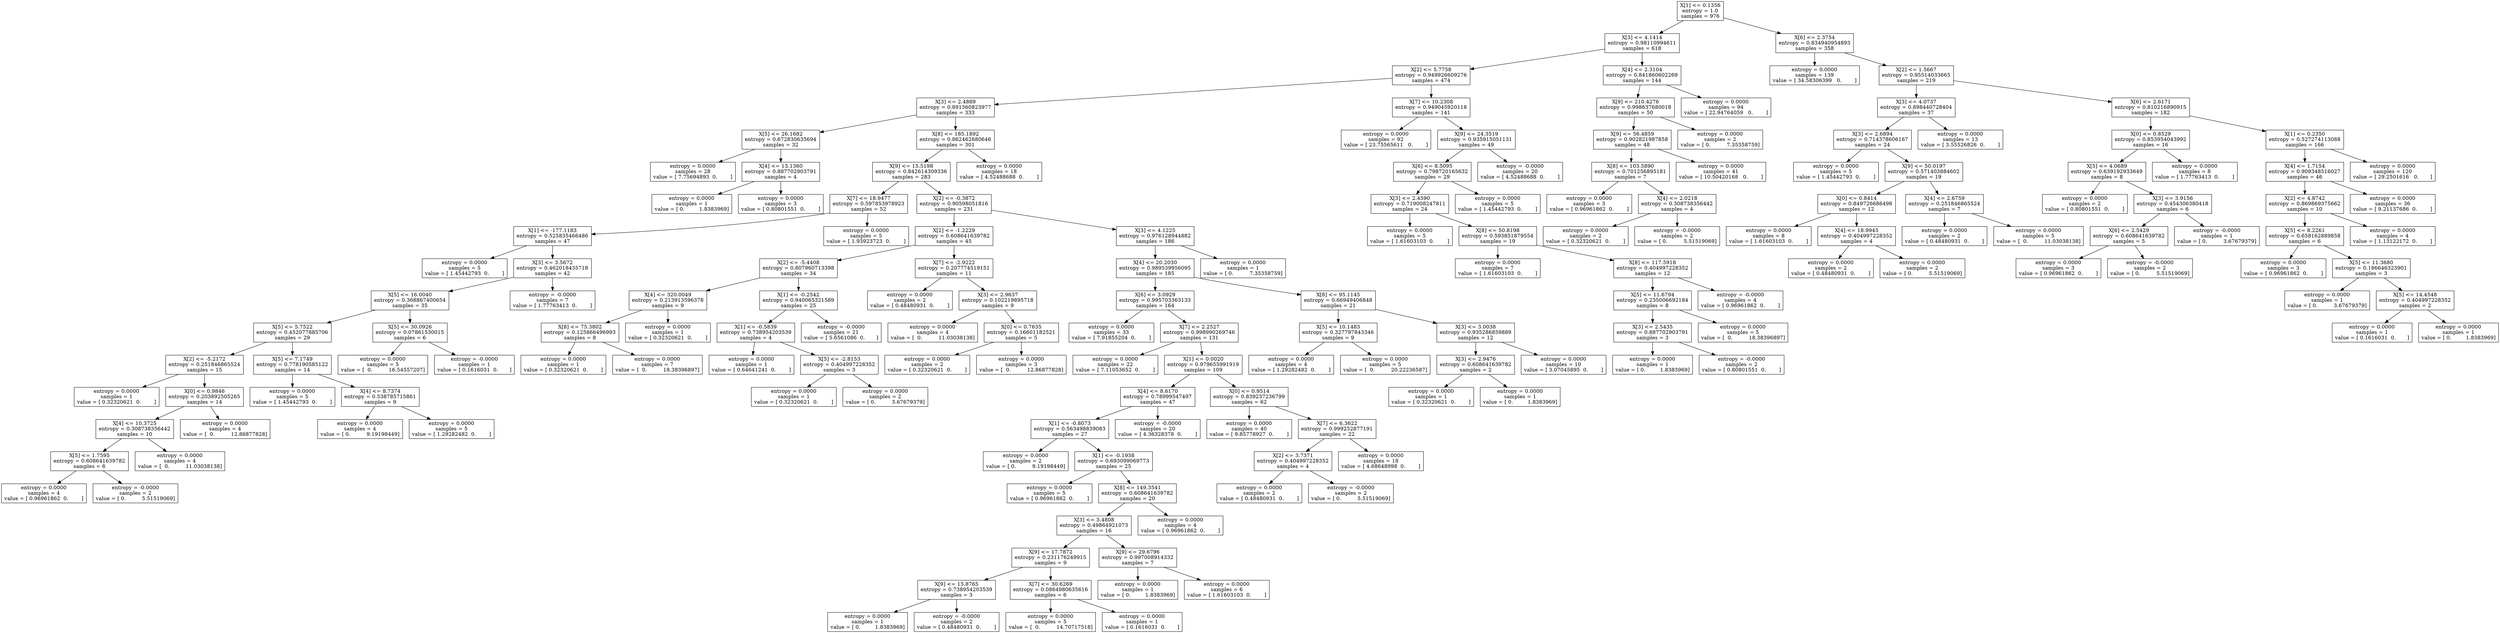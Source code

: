 digraph Tree {
0 [label="X[1] <= 0.1356\nentropy = 1.0\nsamples = 976", shape="box"] ;
1 [label="X[3] <= 4.1414\nentropy = 0.98110994611\nsamples = 618", shape="box"] ;
0 -> 1 ;
2 [label="X[2] <= 5.7758\nentropy = 0.949926609276\nsamples = 474", shape="box"] ;
1 -> 2 ;
3 [label="X[3] <= 2.4889\nentropy = 0.891560823977\nsamples = 333", shape="box"] ;
2 -> 3 ;
4 [label="X[5] <= 26.1682\nentropy = 0.672830635694\nsamples = 32", shape="box"] ;
3 -> 4 ;
5 [label="entropy = 0.0000\nsamples = 28\nvalue = [ 7.75694893  0.        ]", shape="box"] ;
4 -> 5 ;
6 [label="X[4] <= 13.1360\nentropy = 0.887702903791\nsamples = 4", shape="box"] ;
4 -> 6 ;
7 [label="entropy = 0.0000\nsamples = 1\nvalue = [ 0.         1.8383969]", shape="box"] ;
6 -> 7 ;
8 [label="entropy = 0.0000\nsamples = 3\nvalue = [ 0.80801551  0.        ]", shape="box"] ;
6 -> 8 ;
9 [label="X[8] <= 185.1892\nentropy = 0.862462680646\nsamples = 301", shape="box"] ;
3 -> 9 ;
10 [label="X[9] <= 15.5198\nentropy = 0.842614309336\nsamples = 283", shape="box"] ;
9 -> 10 ;
11 [label="X[7] <= 18.9477\nentropy = 0.597853978923\nsamples = 52", shape="box"] ;
10 -> 11 ;
12 [label="X[1] <= -177.1183\nentropy = 0.525835466486\nsamples = 47", shape="box"] ;
11 -> 12 ;
13 [label="entropy = 0.0000\nsamples = 5\nvalue = [ 1.45442793  0.        ]", shape="box"] ;
12 -> 13 ;
14 [label="X[3] <= 3.5672\nentropy = 0.462018435718\nsamples = 42", shape="box"] ;
12 -> 14 ;
15 [label="X[5] <= 16.0040\nentropy = 0.368867400654\nsamples = 35", shape="box"] ;
14 -> 15 ;
16 [label="X[5] <= 5.7522\nentropy = 0.452077885706\nsamples = 29", shape="box"] ;
15 -> 16 ;
17 [label="X[2] <= -5.2172\nentropy = 0.251846865524\nsamples = 15", shape="box"] ;
16 -> 17 ;
18 [label="entropy = 0.0000\nsamples = 1\nvalue = [ 0.32320621  0.        ]", shape="box"] ;
17 -> 18 ;
19 [label="X[0] <= 0.9846\nentropy = 0.203892505265\nsamples = 14", shape="box"] ;
17 -> 19 ;
20 [label="X[4] <= 10.3725\nentropy = 0.308738356442\nsamples = 10", shape="box"] ;
19 -> 20 ;
21 [label="X[5] <= 1.7595\nentropy = 0.608641639782\nsamples = 6", shape="box"] ;
20 -> 21 ;
22 [label="entropy = 0.0000\nsamples = 4\nvalue = [ 0.96961862  0.        ]", shape="box"] ;
21 -> 22 ;
23 [label="entropy = -0.0000\nsamples = 2\nvalue = [ 0.          5.51519069]", shape="box"] ;
21 -> 23 ;
24 [label="entropy = 0.0000\nsamples = 4\nvalue = [  0.          11.03038138]", shape="box"] ;
20 -> 24 ;
25 [label="entropy = 0.0000\nsamples = 4\nvalue = [  0.          12.86877828]", shape="box"] ;
19 -> 25 ;
26 [label="X[5] <= 7.1749\nentropy = 0.778190585122\nsamples = 14", shape="box"] ;
16 -> 26 ;
27 [label="entropy = 0.0000\nsamples = 5\nvalue = [ 1.45442793  0.        ]", shape="box"] ;
26 -> 27 ;
28 [label="X[4] <= 8.7374\nentropy = 0.538785715861\nsamples = 9", shape="box"] ;
26 -> 28 ;
29 [label="entropy = 0.0000\nsamples = 4\nvalue = [ 0.          9.19198449]", shape="box"] ;
28 -> 29 ;
30 [label="entropy = 0.0000\nsamples = 5\nvalue = [ 1.29282482  0.        ]", shape="box"] ;
28 -> 30 ;
31 [label="X[5] <= 30.0926\nentropy = 0.07861530015\nsamples = 6", shape="box"] ;
15 -> 31 ;
32 [label="entropy = 0.0000\nsamples = 5\nvalue = [  0.          16.54557207]", shape="box"] ;
31 -> 32 ;
33 [label="entropy = -0.0000\nsamples = 1\nvalue = [ 0.1616031  0.       ]", shape="box"] ;
31 -> 33 ;
34 [label="entropy = -0.0000\nsamples = 7\nvalue = [ 1.77763413  0.        ]", shape="box"] ;
14 -> 34 ;
35 [label="entropy = 0.0000\nsamples = 5\nvalue = [ 1.93923723  0.        ]", shape="box"] ;
11 -> 35 ;
36 [label="X[2] <= -0.3872\nentropy = 0.90598051816\nsamples = 231", shape="box"] ;
10 -> 36 ;
37 [label="X[2] <= -1.2229\nentropy = 0.608641639782\nsamples = 45", shape="box"] ;
36 -> 37 ;
38 [label="X[2] <= -5.4408\nentropy = 0.807960713398\nsamples = 34", shape="box"] ;
37 -> 38 ;
39 [label="X[4] <= 320.0049\nentropy = 0.213913596378\nsamples = 9", shape="box"] ;
38 -> 39 ;
40 [label="X[8] <= 75.3802\nentropy = 0.125866496993\nsamples = 8", shape="box"] ;
39 -> 40 ;
41 [label="entropy = 0.0000\nsamples = 1\nvalue = [ 0.32320621  0.        ]", shape="box"] ;
40 -> 41 ;
42 [label="entropy = 0.0000\nsamples = 7\nvalue = [  0.          18.38396897]", shape="box"] ;
40 -> 42 ;
43 [label="entropy = 0.0000\nsamples = 1\nvalue = [ 0.32320621  0.        ]", shape="box"] ;
39 -> 43 ;
44 [label="X[1] <= -0.2542\nentropy = 0.940065321589\nsamples = 25", shape="box"] ;
38 -> 44 ;
45 [label="X[1] <= -0.5839\nentropy = 0.738954203539\nsamples = 4", shape="box"] ;
44 -> 45 ;
46 [label="entropy = 0.0000\nsamples = 1\nvalue = [ 0.64641241  0.        ]", shape="box"] ;
45 -> 46 ;
47 [label="X[5] <= -2.8153\nentropy = 0.404997228352\nsamples = 3", shape="box"] ;
45 -> 47 ;
48 [label="entropy = 0.0000\nsamples = 1\nvalue = [ 0.32320621  0.        ]", shape="box"] ;
47 -> 48 ;
49 [label="entropy = 0.0000\nsamples = 2\nvalue = [ 0.          3.67679379]", shape="box"] ;
47 -> 49 ;
50 [label="entropy = -0.0000\nsamples = 21\nvalue = [ 5.6561086  0.       ]", shape="box"] ;
44 -> 50 ;
51 [label="X[7] <= -2.9222\nentropy = 0.207774519151\nsamples = 11", shape="box"] ;
37 -> 51 ;
52 [label="entropy = 0.0000\nsamples = 2\nvalue = [ 0.48480931  0.        ]", shape="box"] ;
51 -> 52 ;
53 [label="X[3] <= 2.9637\nentropy = 0.102219895718\nsamples = 9", shape="box"] ;
51 -> 53 ;
54 [label="entropy = 0.0000\nsamples = 4\nvalue = [  0.          11.03038138]", shape="box"] ;
53 -> 54 ;
55 [label="X[0] <= 0.7635\nentropy = 0.16601182521\nsamples = 5", shape="box"] ;
53 -> 55 ;
56 [label="entropy = 0.0000\nsamples = 2\nvalue = [ 0.32320621  0.        ]", shape="box"] ;
55 -> 56 ;
57 [label="entropy = 0.0000\nsamples = 3\nvalue = [  0.          12.86877828]", shape="box"] ;
55 -> 57 ;
58 [label="X[3] <= 4.1225\nentropy = 0.976128944882\nsamples = 186", shape="box"] ;
36 -> 58 ;
59 [label="X[4] <= 20.2030\nentropy = 0.989539956095\nsamples = 185", shape="box"] ;
58 -> 59 ;
60 [label="X[6] <= 3.0929\nentropy = 0.995703363133\nsamples = 164", shape="box"] ;
59 -> 60 ;
61 [label="entropy = 0.0000\nsamples = 33\nvalue = [ 7.91855204  0.        ]", shape="box"] ;
60 -> 61 ;
62 [label="X[7] <= 2.2527\nentropy = 0.998990269746\nsamples = 131", shape="box"] ;
60 -> 62 ;
63 [label="entropy = 0.0000\nsamples = 22\nvalue = [ 7.11053652  0.        ]", shape="box"] ;
62 -> 63 ;
64 [label="X[1] <= 0.0020\nentropy = 0.979655991919\nsamples = 109", shape="box"] ;
62 -> 64 ;
65 [label="X[4] <= 8.6170\nentropy = 0.78999547497\nsamples = 47", shape="box"] ;
64 -> 65 ;
66 [label="X[1] <= -0.8073\nentropy = 0.563498839083\nsamples = 27", shape="box"] ;
65 -> 66 ;
67 [label="entropy = 0.0000\nsamples = 2\nvalue = [ 0.          9.19198449]", shape="box"] ;
66 -> 67 ;
68 [label="X[1] <= -0.1938\nentropy = 0.693099069773\nsamples = 25", shape="box"] ;
66 -> 68 ;
69 [label="entropy = 0.0000\nsamples = 5\nvalue = [ 0.96961862  0.        ]", shape="box"] ;
68 -> 69 ;
70 [label="X[8] <= 149.3541\nentropy = 0.608641639782\nsamples = 20", shape="box"] ;
68 -> 70 ;
71 [label="X[3] <= 3.4808\nentropy = 0.49864921073\nsamples = 16", shape="box"] ;
70 -> 71 ;
72 [label="X[9] <= 17.7872\nentropy = 0.231176249915\nsamples = 9", shape="box"] ;
71 -> 72 ;
73 [label="X[9] <= 15.8765\nentropy = 0.738954203539\nsamples = 3", shape="box"] ;
72 -> 73 ;
74 [label="entropy = 0.0000\nsamples = 1\nvalue = [ 0.         1.8383969]", shape="box"] ;
73 -> 74 ;
75 [label="entropy = -0.0000\nsamples = 2\nvalue = [ 0.48480931  0.        ]", shape="box"] ;
73 -> 75 ;
76 [label="X[7] <= 30.6269\nentropy = 0.0864980635616\nsamples = 6", shape="box"] ;
72 -> 76 ;
77 [label="entropy = 0.0000\nsamples = 5\nvalue = [  0.          14.70717518]", shape="box"] ;
76 -> 77 ;
78 [label="entropy = 0.0000\nsamples = 1\nvalue = [ 0.1616031  0.       ]", shape="box"] ;
76 -> 78 ;
79 [label="X[9] <= 29.6796\nentropy = 0.997008914332\nsamples = 7", shape="box"] ;
71 -> 79 ;
80 [label="entropy = 0.0000\nsamples = 1\nvalue = [ 0.         1.8383969]", shape="box"] ;
79 -> 80 ;
81 [label="entropy = 0.0000\nsamples = 6\nvalue = [ 1.61603103  0.        ]", shape="box"] ;
79 -> 81 ;
82 [label="entropy = 0.0000\nsamples = 4\nvalue = [ 0.96961862  0.        ]", shape="box"] ;
70 -> 82 ;
83 [label="entropy = -0.0000\nsamples = 20\nvalue = [ 4.36328378  0.        ]", shape="box"] ;
65 -> 83 ;
84 [label="X[0] <= 0.9514\nentropy = 0.839237236799\nsamples = 62", shape="box"] ;
64 -> 84 ;
85 [label="entropy = 0.0000\nsamples = 40\nvalue = [ 9.85778927  0.        ]", shape="box"] ;
84 -> 85 ;
86 [label="X[7] <= 6.3622\nentropy = 0.999252877191\nsamples = 22", shape="box"] ;
84 -> 86 ;
87 [label="X[2] <= 3.7371\nentropy = 0.404997228352\nsamples = 4", shape="box"] ;
86 -> 87 ;
88 [label="entropy = 0.0000\nsamples = 2\nvalue = [ 0.48480931  0.        ]", shape="box"] ;
87 -> 88 ;
89 [label="entropy = -0.0000\nsamples = 2\nvalue = [ 0.          5.51519069]", shape="box"] ;
87 -> 89 ;
90 [label="entropy = 0.0000\nsamples = 18\nvalue = [ 4.68648998  0.        ]", shape="box"] ;
86 -> 90 ;
91 [label="X[8] <= 95.1145\nentropy = 0.66949406848\nsamples = 21", shape="box"] ;
59 -> 91 ;
92 [label="X[5] <= 10.1483\nentropy = 0.327797843346\nsamples = 9", shape="box"] ;
91 -> 92 ;
93 [label="entropy = 0.0000\nsamples = 4\nvalue = [ 1.29282482  0.        ]", shape="box"] ;
92 -> 93 ;
94 [label="entropy = 0.0000\nsamples = 5\nvalue = [  0.          20.22236587]", shape="box"] ;
92 -> 94 ;
95 [label="X[3] <= 3.0038\nentropy = 0.935286859889\nsamples = 12", shape="box"] ;
91 -> 95 ;
96 [label="X[3] <= 2.9476\nentropy = 0.608641639782\nsamples = 2", shape="box"] ;
95 -> 96 ;
97 [label="entropy = 0.0000\nsamples = 1\nvalue = [ 0.32320621  0.        ]", shape="box"] ;
96 -> 97 ;
98 [label="entropy = 0.0000\nsamples = 1\nvalue = [ 0.         1.8383969]", shape="box"] ;
96 -> 98 ;
99 [label="entropy = 0.0000\nsamples = 10\nvalue = [ 3.07045895  0.        ]", shape="box"] ;
95 -> 99 ;
100 [label="entropy = 0.0000\nsamples = 1\nvalue = [ 0.          7.35358759]", shape="box"] ;
58 -> 100 ;
101 [label="entropy = 0.0000\nsamples = 18\nvalue = [ 4.52488688  0.        ]", shape="box"] ;
9 -> 101 ;
102 [label="X[7] <= 10.2308\nentropy = 0.949045920118\nsamples = 141", shape="box"] ;
2 -> 102 ;
103 [label="entropy = 0.0000\nsamples = 92\nvalue = [ 23.75565611   0.        ]", shape="box"] ;
102 -> 103 ;
104 [label="X[9] <= 24.3519\nentropy = 0.935915051131\nsamples = 49", shape="box"] ;
102 -> 104 ;
105 [label="X[6] <= 8.5095\nentropy = 0.798720165632\nsamples = 29", shape="box"] ;
104 -> 105 ;
106 [label="X[3] <= 2.4590\nentropy = 0.719008247811\nsamples = 24", shape="box"] ;
105 -> 106 ;
107 [label="entropy = 0.0000\nsamples = 5\nvalue = [ 1.61603103  0.        ]", shape="box"] ;
106 -> 107 ;
108 [label="X[8] <= 50.8198\nentropy = 0.593851879554\nsamples = 19", shape="box"] ;
106 -> 108 ;
109 [label="entropy = 0.0000\nsamples = 7\nvalue = [ 1.61603103  0.        ]", shape="box"] ;
108 -> 109 ;
110 [label="X[8] <= 117.5918\nentropy = 0.404997228352\nsamples = 12", shape="box"] ;
108 -> 110 ;
111 [label="X[5] <= 11.6794\nentropy = 0.235006692184\nsamples = 8", shape="box"] ;
110 -> 111 ;
112 [label="X[3] <= 2.5435\nentropy = 0.887702903791\nsamples = 3", shape="box"] ;
111 -> 112 ;
113 [label="entropy = 0.0000\nsamples = 1\nvalue = [ 0.         1.8383969]", shape="box"] ;
112 -> 113 ;
114 [label="entropy = -0.0000\nsamples = 2\nvalue = [ 0.80801551  0.        ]", shape="box"] ;
112 -> 114 ;
115 [label="entropy = 0.0000\nsamples = 5\nvalue = [  0.          18.38396897]", shape="box"] ;
111 -> 115 ;
116 [label="entropy = -0.0000\nsamples = 4\nvalue = [ 0.96961862  0.        ]", shape="box"] ;
110 -> 116 ;
117 [label="entropy = 0.0000\nsamples = 5\nvalue = [ 1.45442793  0.        ]", shape="box"] ;
105 -> 117 ;
118 [label="entropy = -0.0000\nsamples = 20\nvalue = [ 4.52488688  0.        ]", shape="box"] ;
104 -> 118 ;
119 [label="X[4] <= 2.3104\nentropy = 0.841860602269\nsamples = 144", shape="box"] ;
1 -> 119 ;
120 [label="X[9] <= 210.4276\nentropy = 0.998637680018\nsamples = 50", shape="box"] ;
119 -> 120 ;
121 [label="X[9] <= 56.4859\nentropy = 0.902821987858\nsamples = 48", shape="box"] ;
120 -> 121 ;
122 [label="X[8] <= 103.5890\nentropy = 0.701256895181\nsamples = 7", shape="box"] ;
121 -> 122 ;
123 [label="entropy = 0.0000\nsamples = 3\nvalue = [ 0.96961862  0.        ]", shape="box"] ;
122 -> 123 ;
124 [label="X[4] <= 2.0218\nentropy = 0.308738356442\nsamples = 4", shape="box"] ;
122 -> 124 ;
125 [label="entropy = 0.0000\nsamples = 2\nvalue = [ 0.32320621  0.        ]", shape="box"] ;
124 -> 125 ;
126 [label="entropy = -0.0000\nsamples = 2\nvalue = [ 0.          5.51519069]", shape="box"] ;
124 -> 126 ;
127 [label="entropy = 0.0000\nsamples = 41\nvalue = [ 10.50420168   0.        ]", shape="box"] ;
121 -> 127 ;
128 [label="entropy = 0.0000\nsamples = 2\nvalue = [ 0.          7.35358759]", shape="box"] ;
120 -> 128 ;
129 [label="entropy = 0.0000\nsamples = 94\nvalue = [ 22.94764059   0.        ]", shape="box"] ;
119 -> 129 ;
130 [label="X[6] <= 2.3754\nentropy = 0.834940954893\nsamples = 358", shape="box"] ;
0 -> 130 ;
131 [label="entropy = 0.0000\nsamples = 139\nvalue = [ 34.58306399   0.        ]", shape="box"] ;
130 -> 131 ;
132 [label="X[2] <= 1.5667\nentropy = 0.95514033665\nsamples = 219", shape="box"] ;
130 -> 132 ;
133 [label="X[3] <= 4.0737\nentropy = 0.898440728404\nsamples = 37", shape="box"] ;
132 -> 133 ;
134 [label="X[3] <= 2.6894\nentropy = 0.714378606167\nsamples = 24", shape="box"] ;
133 -> 134 ;
135 [label="entropy = 0.0000\nsamples = 5\nvalue = [ 1.45442793  0.        ]", shape="box"] ;
134 -> 135 ;
136 [label="X[9] <= 50.0197\nentropy = 0.571403884602\nsamples = 19", shape="box"] ;
134 -> 136 ;
137 [label="X[0] <= 0.8414\nentropy = 0.849726686498\nsamples = 12", shape="box"] ;
136 -> 137 ;
138 [label="entropy = 0.0000\nsamples = 8\nvalue = [ 1.61603103  0.        ]", shape="box"] ;
137 -> 138 ;
139 [label="X[4] <= 18.9945\nentropy = 0.404997228352\nsamples = 4", shape="box"] ;
137 -> 139 ;
140 [label="entropy = 0.0000\nsamples = 2\nvalue = [ 0.48480931  0.        ]", shape="box"] ;
139 -> 140 ;
141 [label="entropy = 0.0000\nsamples = 2\nvalue = [ 0.          5.51519069]", shape="box"] ;
139 -> 141 ;
142 [label="X[4] <= 2.6759\nentropy = 0.251846865524\nsamples = 7", shape="box"] ;
136 -> 142 ;
143 [label="entropy = 0.0000\nsamples = 2\nvalue = [ 0.48480931  0.        ]", shape="box"] ;
142 -> 143 ;
144 [label="entropy = 0.0000\nsamples = 5\nvalue = [  0.          11.03038138]", shape="box"] ;
142 -> 144 ;
145 [label="entropy = 0.0000\nsamples = 13\nvalue = [ 3.55526826  0.        ]", shape="box"] ;
133 -> 145 ;
146 [label="X[6] <= 2.6171\nentropy = 0.810216890915\nsamples = 182", shape="box"] ;
132 -> 146 ;
147 [label="X[0] <= 0.8529\nentropy = 0.853954043992\nsamples = 16", shape="box"] ;
146 -> 147 ;
148 [label="X[5] <= 4.0689\nentropy = 0.639192933649\nsamples = 8", shape="box"] ;
147 -> 148 ;
149 [label="entropy = 0.0000\nsamples = 2\nvalue = [ 0.80801551  0.        ]", shape="box"] ;
148 -> 149 ;
150 [label="X[3] <= 3.9156\nentropy = 0.454306380418\nsamples = 6", shape="box"] ;
148 -> 150 ;
151 [label="X[6] <= 2.5429\nentropy = 0.608641639782\nsamples = 5", shape="box"] ;
150 -> 151 ;
152 [label="entropy = 0.0000\nsamples = 3\nvalue = [ 0.96961862  0.        ]", shape="box"] ;
151 -> 152 ;
153 [label="entropy = -0.0000\nsamples = 2\nvalue = [ 0.          5.51519069]", shape="box"] ;
151 -> 153 ;
154 [label="entropy = -0.0000\nsamples = 1\nvalue = [ 0.          3.67679379]", shape="box"] ;
150 -> 154 ;
155 [label="entropy = 0.0000\nsamples = 8\nvalue = [ 1.77763413  0.        ]", shape="box"] ;
147 -> 155 ;
156 [label="X[1] <= 0.2350\nentropy = 0.527274113088\nsamples = 166", shape="box"] ;
146 -> 156 ;
157 [label="X[4] <= 1.7154\nentropy = 0.909348516027\nsamples = 46", shape="box"] ;
156 -> 157 ;
158 [label="X[2] <= 4.8742\nentropy = 0.869869375662\nsamples = 10", shape="box"] ;
157 -> 158 ;
159 [label="X[5] <= 8.2261\nentropy = 0.658162889858\nsamples = 6", shape="box"] ;
158 -> 159 ;
160 [label="entropy = 0.0000\nsamples = 3\nvalue = [ 0.96961862  0.        ]", shape="box"] ;
159 -> 160 ;
161 [label="X[5] <= 11.3680\nentropy = 0.186646323901\nsamples = 3", shape="box"] ;
159 -> 161 ;
162 [label="entropy = 0.0000\nsamples = 1\nvalue = [ 0.          3.67679379]", shape="box"] ;
161 -> 162 ;
163 [label="X[5] <= 14.4548\nentropy = 0.404997228352\nsamples = 2", shape="box"] ;
161 -> 163 ;
164 [label="entropy = 0.0000\nsamples = 1\nvalue = [ 0.1616031  0.       ]", shape="box"] ;
163 -> 164 ;
165 [label="entropy = 0.0000\nsamples = 1\nvalue = [ 0.         1.8383969]", shape="box"] ;
163 -> 165 ;
166 [label="entropy = 0.0000\nsamples = 4\nvalue = [ 1.13122172  0.        ]", shape="box"] ;
158 -> 166 ;
167 [label="entropy = 0.0000\nsamples = 36\nvalue = [ 9.21137686  0.        ]", shape="box"] ;
157 -> 167 ;
168 [label="entropy = 0.0000\nsamples = 120\nvalue = [ 29.2501616   0.       ]", shape="box"] ;
156 -> 168 ;
}